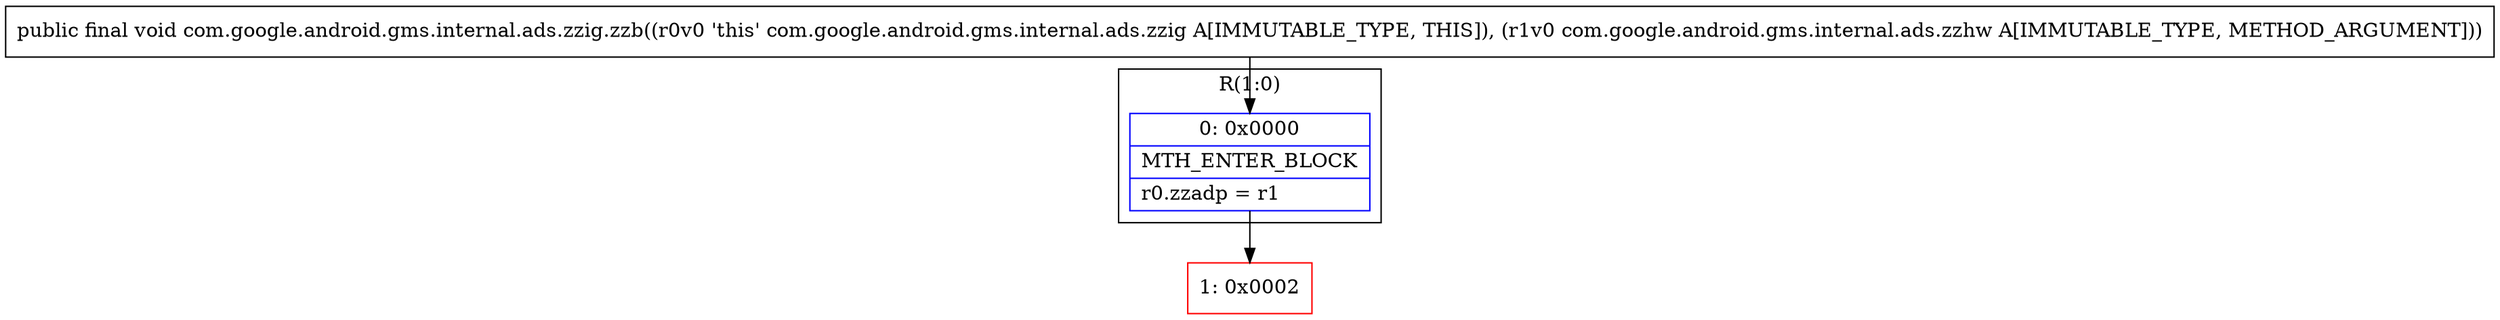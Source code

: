 digraph "CFG forcom.google.android.gms.internal.ads.zzig.zzb(Lcom\/google\/android\/gms\/internal\/ads\/zzhw;)V" {
subgraph cluster_Region_2092513196 {
label = "R(1:0)";
node [shape=record,color=blue];
Node_0 [shape=record,label="{0\:\ 0x0000|MTH_ENTER_BLOCK\l|r0.zzadp = r1\l}"];
}
Node_1 [shape=record,color=red,label="{1\:\ 0x0002}"];
MethodNode[shape=record,label="{public final void com.google.android.gms.internal.ads.zzig.zzb((r0v0 'this' com.google.android.gms.internal.ads.zzig A[IMMUTABLE_TYPE, THIS]), (r1v0 com.google.android.gms.internal.ads.zzhw A[IMMUTABLE_TYPE, METHOD_ARGUMENT])) }"];
MethodNode -> Node_0;
Node_0 -> Node_1;
}

